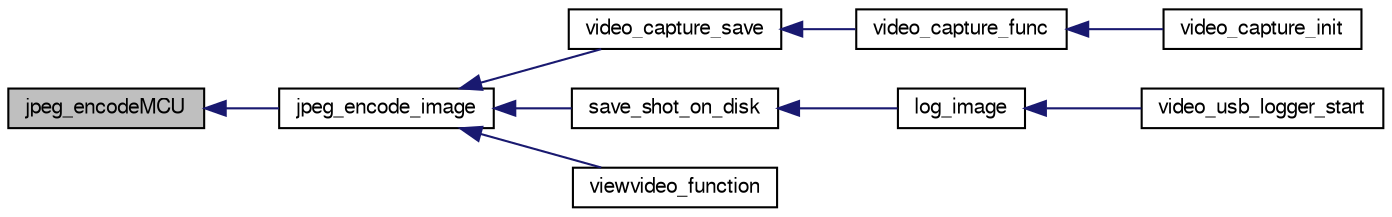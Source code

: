 digraph "jpeg_encodeMCU"
{
  edge [fontname="FreeSans",fontsize="10",labelfontname="FreeSans",labelfontsize="10"];
  node [fontname="FreeSans",fontsize="10",shape=record];
  rankdir="LR";
  Node1 [label="jpeg_encodeMCU",height=0.2,width=0.4,color="black", fillcolor="grey75", style="filled", fontcolor="black"];
  Node1 -> Node2 [dir="back",color="midnightblue",fontsize="10",style="solid",fontname="FreeSans"];
  Node2 [label="jpeg_encode_image",height=0.2,width=0.4,color="black", fillcolor="white", style="filled",URL="$jpeg_8h.html#ac1a4731c71f3529891f1750260db2626",tooltip="Encode an YUV422 image. "];
  Node2 -> Node3 [dir="back",color="midnightblue",fontsize="10",style="solid",fontname="FreeSans"];
  Node3 [label="video_capture_save",height=0.2,width=0.4,color="black", fillcolor="white", style="filled",URL="$video__capture_8c.html#a827eff900b2ec2115c0098701f7a2706"];
  Node3 -> Node4 [dir="back",color="midnightblue",fontsize="10",style="solid",fontname="FreeSans"];
  Node4 [label="video_capture_func",height=0.2,width=0.4,color="black", fillcolor="white", style="filled",URL="$video__capture_8c.html#a3e437d208a036f18893d795ea51bad16"];
  Node4 -> Node5 [dir="back",color="midnightblue",fontsize="10",style="solid",fontname="FreeSans"];
  Node5 [label="video_capture_init",height=0.2,width=0.4,color="black", fillcolor="white", style="filled",URL="$video__capture_8h.html#afd5936d0a4d5e8abd118dfac97638829"];
  Node2 -> Node6 [dir="back",color="midnightblue",fontsize="10",style="solid",fontname="FreeSans"];
  Node6 [label="save_shot_on_disk",height=0.2,width=0.4,color="black", fillcolor="white", style="filled",URL="$video__usb__logger_8c.html#abc8ecf0e87a6e3a49488238acc2ceee8"];
  Node6 -> Node7 [dir="back",color="midnightblue",fontsize="10",style="solid",fontname="FreeSans"];
  Node7 [label="log_image",height=0.2,width=0.4,color="black", fillcolor="white", style="filled",URL="$video__usb__logger_8c.html#a8dfbc751f11f51fb2020f0b6c3409510"];
  Node7 -> Node8 [dir="back",color="midnightblue",fontsize="10",style="solid",fontname="FreeSans"];
  Node8 [label="video_usb_logger_start",height=0.2,width=0.4,color="black", fillcolor="white", style="filled",URL="$video__usb__logger_8h.html#a371634939fbb925daf5f698a8f9fad1f",tooltip="Start the file logger and open a new file. "];
  Node2 -> Node9 [dir="back",color="midnightblue",fontsize="10",style="solid",fontname="FreeSans"];
  Node9 [label="viewvideo_function",height=0.2,width=0.4,color="black", fillcolor="white", style="filled",URL="$viewvideo_8c.html#a4796c0ca6ba23a9dd0172784d2e94d59",tooltip="Handles all the video streaming and saving of the image shots This is a separate thread, so it needs to be thread safe! "];
}
